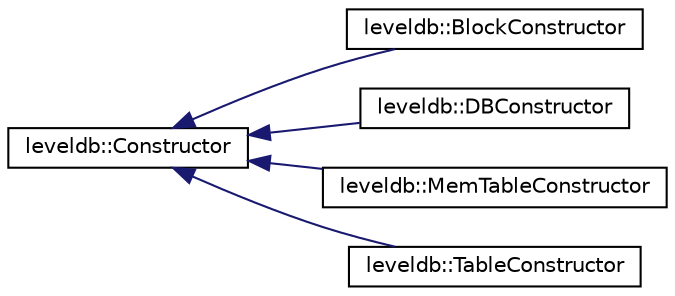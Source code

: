 digraph "Graphical Class Hierarchy"
{
  edge [fontname="Helvetica",fontsize="10",labelfontname="Helvetica",labelfontsize="10"];
  node [fontname="Helvetica",fontsize="10",shape=record];
  rankdir="LR";
  Node1 [label="leveldb::Constructor",height=0.2,width=0.4,color="black", fillcolor="white", style="filled",URL="$classleveldb_1_1_constructor.html"];
  Node1 -> Node2 [dir="back",color="midnightblue",fontsize="10",style="solid",fontname="Helvetica"];
  Node2 [label="leveldb::BlockConstructor",height=0.2,width=0.4,color="black", fillcolor="white", style="filled",URL="$classleveldb_1_1_block_constructor.html"];
  Node1 -> Node3 [dir="back",color="midnightblue",fontsize="10",style="solid",fontname="Helvetica"];
  Node3 [label="leveldb::DBConstructor",height=0.2,width=0.4,color="black", fillcolor="white", style="filled",URL="$classleveldb_1_1_d_b_constructor.html"];
  Node1 -> Node4 [dir="back",color="midnightblue",fontsize="10",style="solid",fontname="Helvetica"];
  Node4 [label="leveldb::MemTableConstructor",height=0.2,width=0.4,color="black", fillcolor="white", style="filled",URL="$classleveldb_1_1_mem_table_constructor.html"];
  Node1 -> Node5 [dir="back",color="midnightblue",fontsize="10",style="solid",fontname="Helvetica"];
  Node5 [label="leveldb::TableConstructor",height=0.2,width=0.4,color="black", fillcolor="white", style="filled",URL="$classleveldb_1_1_table_constructor.html"];
}
